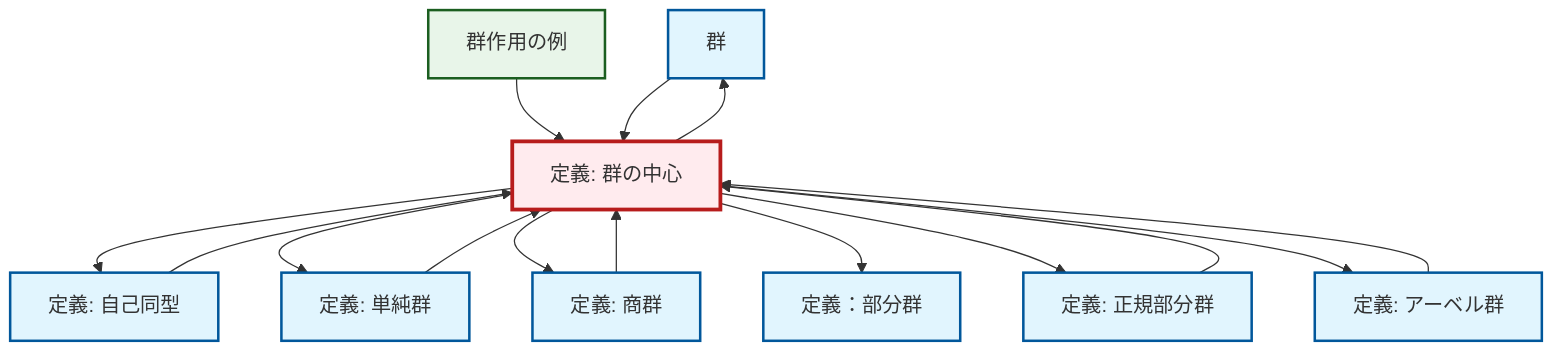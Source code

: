 graph TD
    classDef definition fill:#e1f5fe,stroke:#01579b,stroke-width:2px
    classDef theorem fill:#f3e5f5,stroke:#4a148c,stroke-width:2px
    classDef axiom fill:#fff3e0,stroke:#e65100,stroke-width:2px
    classDef example fill:#e8f5e9,stroke:#1b5e20,stroke-width:2px
    classDef current fill:#ffebee,stroke:#b71c1c,stroke-width:3px
    def-group["群"]:::definition
    def-simple-group["定義: 単純群"]:::definition
    def-subgroup["定義：部分群"]:::definition
    def-abelian-group["定義: アーベル群"]:::definition
    def-normal-subgroup["定義: 正規部分群"]:::definition
    def-center-of-group["定義: 群の中心"]:::definition
    def-quotient-group["定義: 商群"]:::definition
    def-automorphism["定義: 自己同型"]:::definition
    ex-group-action-examples["群作用の例"]:::example
    def-center-of-group --> def-automorphism
    def-center-of-group --> def-simple-group
    def-abelian-group --> def-center-of-group
    def-center-of-group --> def-quotient-group
    def-center-of-group --> def-subgroup
    ex-group-action-examples --> def-center-of-group
    def-normal-subgroup --> def-center-of-group
    def-group --> def-center-of-group
    def-automorphism --> def-center-of-group
    def-center-of-group --> def-normal-subgroup
    def-quotient-group --> def-center-of-group
    def-simple-group --> def-center-of-group
    def-center-of-group --> def-group
    def-center-of-group --> def-abelian-group
    class def-center-of-group current